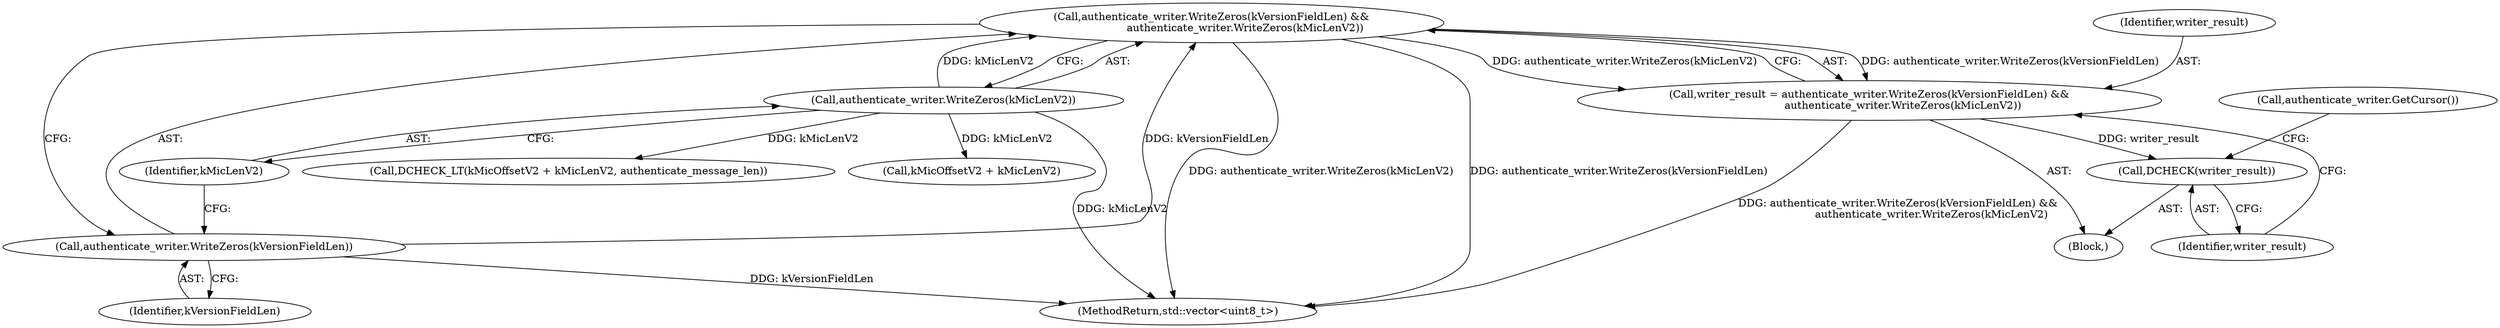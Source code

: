 digraph "0_Chrome_9cfe470d793da6e09b966d435c8fa2ba1625d5fe_3@API" {
"1000277" [label="(Call,authenticate_writer.WriteZeros(kVersionFieldLen) &&\n                    authenticate_writer.WriteZeros(kMicLenV2))"];
"1000278" [label="(Call,authenticate_writer.WriteZeros(kVersionFieldLen))"];
"1000280" [label="(Call,authenticate_writer.WriteZeros(kMicLenV2))"];
"1000275" [label="(Call,writer_result = authenticate_writer.WriteZeros(kVersionFieldLen) &&\n                    authenticate_writer.WriteZeros(kMicLenV2))"];
"1000282" [label="(Call,DCHECK(writer_result))"];
"1000278" [label="(Call,authenticate_writer.WriteZeros(kVersionFieldLen))"];
"1000279" [label="(Identifier,kVersionFieldLen)"];
"1000283" [label="(Identifier,writer_result)"];
"1000274" [label="(Block,)"];
"1000280" [label="(Call,authenticate_writer.WriteZeros(kMicLenV2))"];
"1000277" [label="(Call,authenticate_writer.WriteZeros(kVersionFieldLen) &&\n                    authenticate_writer.WriteZeros(kMicLenV2))"];
"1000282" [label="(Call,DCHECK(writer_result))"];
"1000276" [label="(Identifier,writer_result)"];
"1000355" [label="(Call,DCHECK_LT(kMicOffsetV2 + kMicLenV2, authenticate_message_len))"];
"1000286" [label="(Call,authenticate_writer.GetCursor())"];
"1000356" [label="(Call,kMicOffsetV2 + kMicLenV2)"];
"1000281" [label="(Identifier,kMicLenV2)"];
"1000275" [label="(Call,writer_result = authenticate_writer.WriteZeros(kVersionFieldLen) &&\n                    authenticate_writer.WriteZeros(kMicLenV2))"];
"1000369" [label="(MethodReturn,std::vector<uint8_t>)"];
"1000277" -> "1000275"  [label="AST: "];
"1000277" -> "1000278"  [label="CFG: "];
"1000277" -> "1000280"  [label="CFG: "];
"1000278" -> "1000277"  [label="AST: "];
"1000280" -> "1000277"  [label="AST: "];
"1000275" -> "1000277"  [label="CFG: "];
"1000277" -> "1000369"  [label="DDG: authenticate_writer.WriteZeros(kMicLenV2)"];
"1000277" -> "1000369"  [label="DDG: authenticate_writer.WriteZeros(kVersionFieldLen)"];
"1000277" -> "1000275"  [label="DDG: authenticate_writer.WriteZeros(kVersionFieldLen)"];
"1000277" -> "1000275"  [label="DDG: authenticate_writer.WriteZeros(kMicLenV2)"];
"1000278" -> "1000277"  [label="DDG: kVersionFieldLen"];
"1000280" -> "1000277"  [label="DDG: kMicLenV2"];
"1000278" -> "1000279"  [label="CFG: "];
"1000279" -> "1000278"  [label="AST: "];
"1000281" -> "1000278"  [label="CFG: "];
"1000278" -> "1000369"  [label="DDG: kVersionFieldLen"];
"1000280" -> "1000281"  [label="CFG: "];
"1000281" -> "1000280"  [label="AST: "];
"1000280" -> "1000369"  [label="DDG: kMicLenV2"];
"1000280" -> "1000355"  [label="DDG: kMicLenV2"];
"1000280" -> "1000356"  [label="DDG: kMicLenV2"];
"1000275" -> "1000274"  [label="AST: "];
"1000276" -> "1000275"  [label="AST: "];
"1000283" -> "1000275"  [label="CFG: "];
"1000275" -> "1000369"  [label="DDG: authenticate_writer.WriteZeros(kVersionFieldLen) &&\n                    authenticate_writer.WriteZeros(kMicLenV2)"];
"1000275" -> "1000282"  [label="DDG: writer_result"];
"1000282" -> "1000274"  [label="AST: "];
"1000282" -> "1000283"  [label="CFG: "];
"1000283" -> "1000282"  [label="AST: "];
"1000286" -> "1000282"  [label="CFG: "];
}
